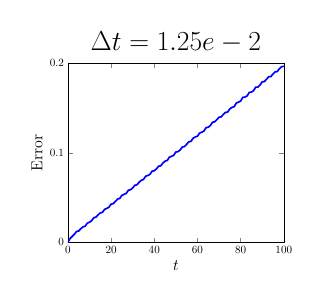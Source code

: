 \begin{tikzpicture}[scale=0.4]

\begin{axis}[
  xmin = 0,
  xmax = 100,
  xtick = {0,20,40,60,80,100},
  xlabel = $t$,
  ymin = 0,
  ymax = 0.2E0,
  ytick = {0,0.1,0.2},
%  yticklabels = {$0$,$1$E$-7$},
  ylabel = {Error},
%  ylabel style = {yshift = 10pt},
  label style = {font=\Large},
  title = {\Huge$\Delta t=1.25e-2$}
  ]

% max of error in area and length
\addplot [mark=none,blue,line width=1.5] table{
0.0e+00 0.0e+00
1.0e+00 4.235e-03
2.0e+00 6.637e-03
3.0e+00 8.993e-03
4.0e+00 1.21e-02
5.0e+00 1.269e-02
6.0e+00 1.527e-02
7.0e+00 1.722e-02
8.0e+00 1.808e-02
9.0e+00 2.144e-02
1.0e+01 2.247e-02
1.1e+01 2.416e-02
1.2e+01 2.747e-02
1.3e+01 2.81e-02
1.4e+01 3.08e-02
1.5e+01 3.277e-02
1.6e+01 3.349e-02
1.7e+01 3.682e-02
1.8e+01 3.781e-02
1.9e+01 3.927e-02
2.0e+01 4.259e-02
2.1e+01 4.319e-02
2.2e+01 4.566e-02
2.3e+01 4.826e-02
2.4e+01 4.897e-02
2.5e+01 5.234e-02
2.6e+01 5.353e-02
2.7e+01 5.462e-02
2.8e+01 5.809e-02
2.9e+01 5.869e-02
3.0e+01 6.062e-02
3.1e+01 6.362e-02
3.2e+01 6.417e-02
3.3e+01 6.711e-02
3.4e+01 6.926e-02
3.5e+01 7.01e-02
3.6e+01 7.371e-02
3.7e+01 7.458e-02
3.8e+01 7.585e-02
3.9e+01 7.933e-02
4.0e+01 7.982e-02
4.1e+01 8.189e-02
4.2e+01 8.484e-02
4.3e+01 8.536e-02
4.4e+01 8.838e-02
4.5e+01 9.054e-02
4.6e+01 9.132e-02
4.7e+01 9.498e-02
4.8e+01 9.591e-02
4.9e+01 9.705e-02
5.0e+01 1.007e-01
5.1e+01 1.012e-01
5.2e+01 1.03e-01
5.3e+01 1.063e-01
5.4e+01 1.068e-01
5.5e+01 1.094e-01
5.6e+01 1.121e-01
5.7e+01 1.127e-01
5.8e+01 1.161e-01
5.9e+01 1.176e-01
6.0e+01 1.183e-01
6.1e+01 1.219e-01
6.2e+01 1.228e-01
6.3e+01 1.241e-01
6.4e+01 1.279e-01
6.5e+01 1.284e-01
6.6e+01 1.303e-01
6.7e+01 1.34e-01
6.8e+01 1.344e-01
6.9e+01 1.368e-01
7.0e+01 1.396e-01
7.1e+01 1.399e-01
7.2e+01 1.427e-01
7.3e+01 1.449e-01
7.4e+01 1.454e-01
7.5e+01 1.488e-01
7.6e+01 1.505e-01
7.7e+01 1.513e-01
7.8e+01 1.553e-01
7.9e+01 1.564e-01
8.0e+01 1.576e-01
8.1e+01 1.616e-01
8.2e+01 1.62e-01
8.3e+01 1.633e-01
8.4e+01 1.672e-01
8.5e+01 1.675e-01
8.6e+01 1.692e-01
8.7e+01 1.73e-01
8.8e+01 1.732e-01
8.9e+01 1.755e-01
9.0e+01 1.79e-01
9.1e+01 1.793e-01
9.2e+01 1.819e-01
9.3e+01 1.847e-01
9.4e+01 1.849e-01
9.5e+01 1.877e-01
9.6e+01 1.902e-01
9.7e+01 1.905e-01
9.8e+01 1.937e-01
9.9e+01 1.959e-01
1.0e+02 1.964e-01
};

\end{axis}

\end{tikzpicture}


